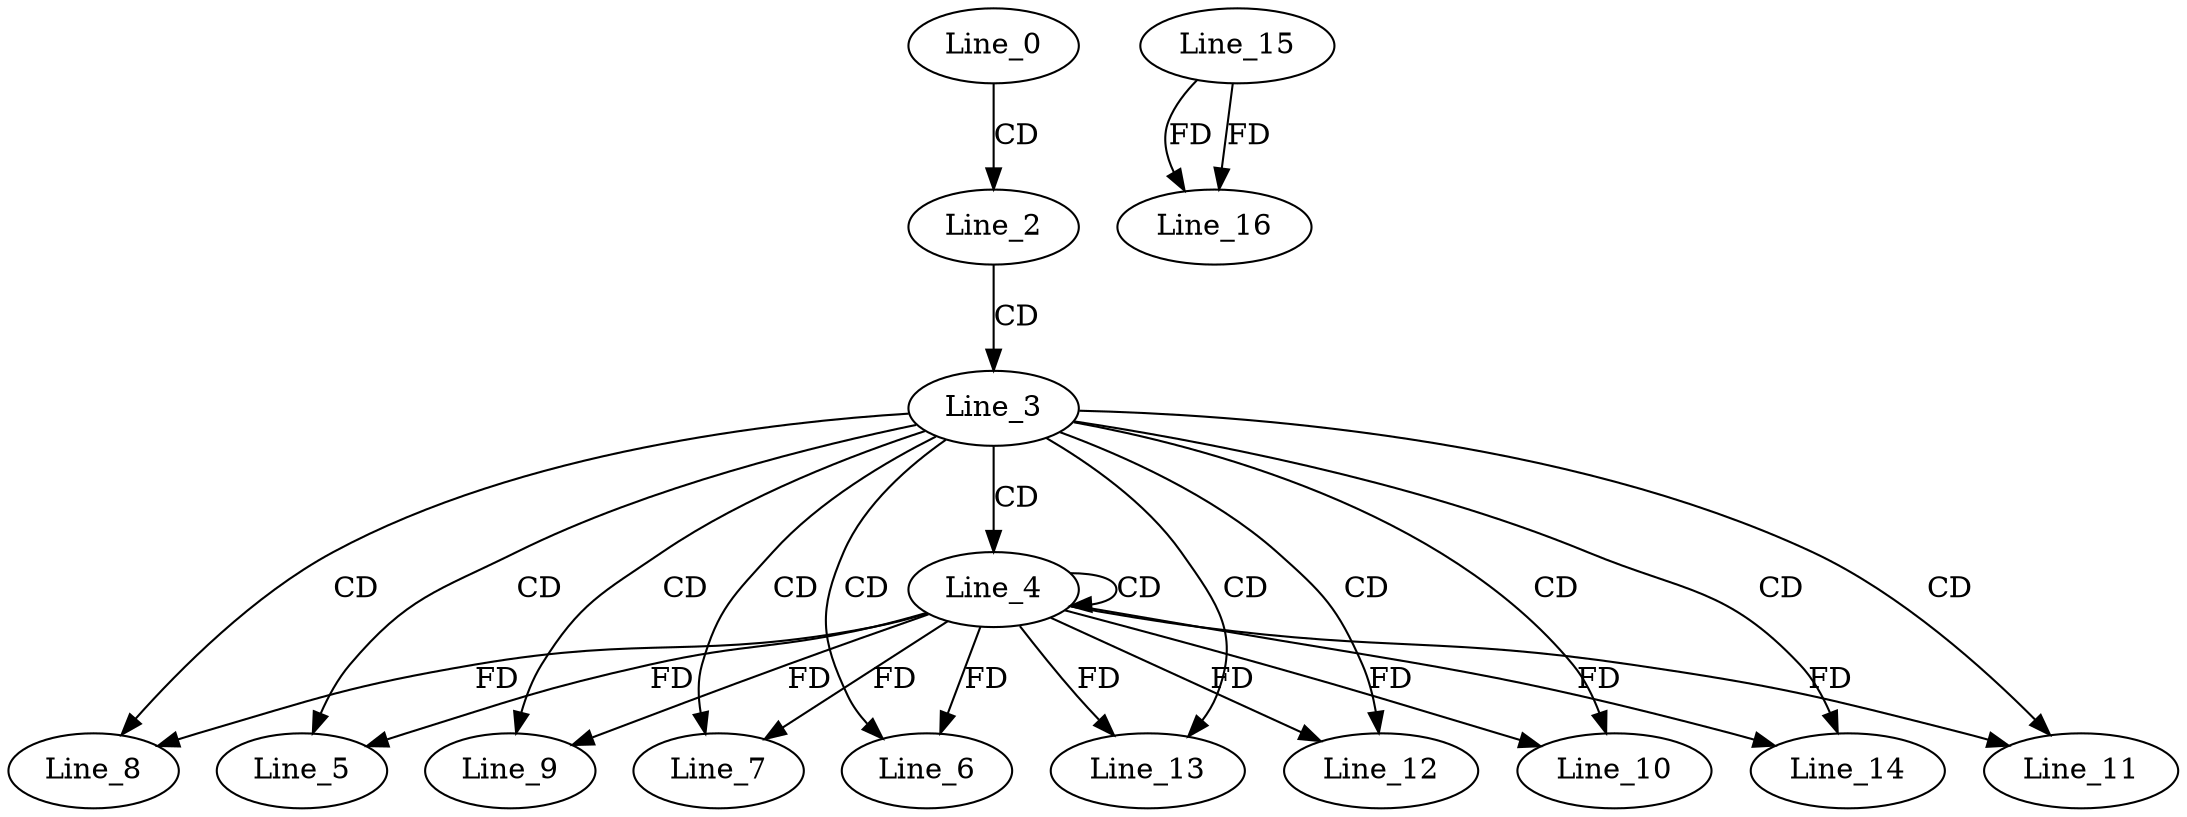 digraph G {
  Line_0;
  Line_2;
  Line_3;
  Line_4;
  Line_4;
  Line_5;
  Line_5;
  Line_6;
  Line_6;
  Line_7;
  Line_7;
  Line_8;
  Line_8;
  Line_9;
  Line_9;
  Line_10;
  Line_10;
  Line_10;
  Line_11;
  Line_11;
  Line_12;
  Line_12;
  Line_13;
  Line_13;
  Line_14;
  Line_15;
  Line_15;
  Line_16;
  Line_16;
  Line_16;
  Line_0 -> Line_2 [ label="CD" ];
  Line_2 -> Line_3 [ label="CD" ];
  Line_3 -> Line_4 [ label="CD" ];
  Line_4 -> Line_4 [ label="CD" ];
  Line_3 -> Line_5 [ label="CD" ];
  Line_4 -> Line_5 [ label="FD" ];
  Line_3 -> Line_6 [ label="CD" ];
  Line_4 -> Line_6 [ label="FD" ];
  Line_3 -> Line_7 [ label="CD" ];
  Line_4 -> Line_7 [ label="FD" ];
  Line_3 -> Line_8 [ label="CD" ];
  Line_4 -> Line_8 [ label="FD" ];
  Line_3 -> Line_9 [ label="CD" ];
  Line_4 -> Line_9 [ label="FD" ];
  Line_3 -> Line_10 [ label="CD" ];
  Line_4 -> Line_10 [ label="FD" ];
  Line_3 -> Line_11 [ label="CD" ];
  Line_4 -> Line_11 [ label="FD" ];
  Line_3 -> Line_12 [ label="CD" ];
  Line_4 -> Line_12 [ label="FD" ];
  Line_3 -> Line_13 [ label="CD" ];
  Line_4 -> Line_13 [ label="FD" ];
  Line_3 -> Line_14 [ label="CD" ];
  Line_4 -> Line_14 [ label="FD" ];
  Line_15 -> Line_16 [ label="FD" ];
  Line_15 -> Line_16 [ label="FD" ];
}
